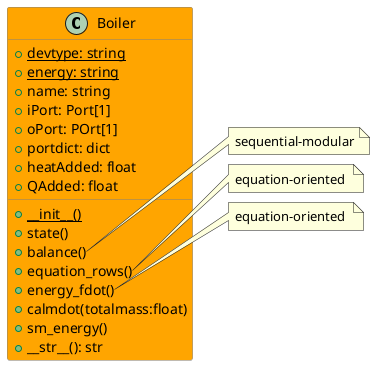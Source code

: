 @startuml
class Boiler{
    + {static} devtype: string 
    + {static} energy: string
    + name: string 
    + iPort: Port[1]
    + oPort: POrt[1]
    + portdict: dict
    + heatAdded: float  
    + QAdded: float 
    + {static} __init__()
    + state()
    + balance()
    + equation_rows()
    + energy_fdot()
    + calmdot(totalmass:float)
    + sm_energy()
    +__str__(): str
}
note right of Boiler::balance
    sequential-modular
end note
note right of Boiler::equation_rows
    equation-oriented 
end note
note right of Boiler::energy_fdot
    equation-oriented 
end note
skinparam class{
    BackgroundColor orange
    BorderColor grey
}
@enduml